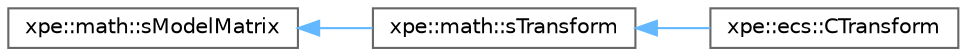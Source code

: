 digraph "Graphical Class Hierarchy"
{
 // LATEX_PDF_SIZE
  bgcolor="transparent";
  edge [fontname=Helvetica,fontsize=10,labelfontname=Helvetica,labelfontsize=10];
  node [fontname=Helvetica,fontsize=10,shape=box,height=0.2,width=0.4];
  rankdir="LR";
  Node0 [id="Node000000",label="xpe::math::sModelMatrix",height=0.2,width=0.4,color="grey40", fillcolor="white", style="filled",URL="$structxpe_1_1math_1_1s_model_matrix.html",tooltip=" "];
  Node0 -> Node1 [id="edge12_Node000000_Node000001",dir="back",color="steelblue1",style="solid",tooltip=" "];
  Node1 [id="Node000001",label="xpe::math::sTransform",height=0.2,width=0.4,color="grey40", fillcolor="white", style="filled",URL="$structxpe_1_1math_1_1s_transform.html",tooltip=" "];
  Node1 -> Node2 [id="edge13_Node000001_Node000002",dir="back",color="steelblue1",style="solid",tooltip=" "];
  Node2 [id="Node000002",label="xpe::ecs::CTransform",height=0.2,width=0.4,color="grey40", fillcolor="white", style="filled",URL="$structxpe_1_1ecs_1_1_c_transform.html",tooltip=" "];
}
